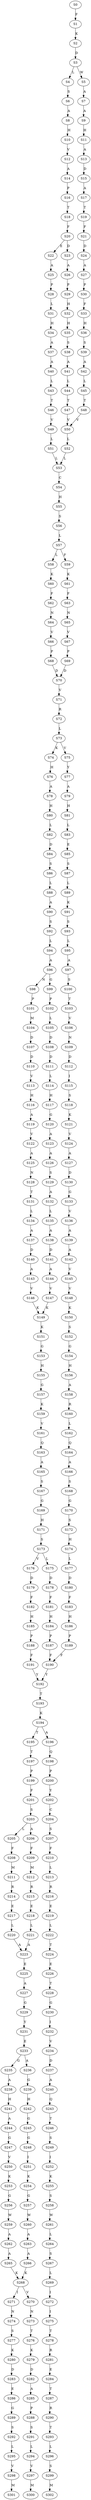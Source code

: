 strict digraph  {
	S0 -> S1 [ label = F ];
	S1 -> S2 [ label = K ];
	S2 -> S3 [ label = D ];
	S3 -> S4 [ label = L ];
	S3 -> S5 [ label = W ];
	S4 -> S6 [ label = S ];
	S5 -> S7 [ label = A ];
	S6 -> S8 [ label = A ];
	S7 -> S9 [ label = A ];
	S8 -> S10 [ label = H ];
	S9 -> S11 [ label = H ];
	S10 -> S12 [ label = V ];
	S11 -> S13 [ label = A ];
	S12 -> S14 [ label = A ];
	S13 -> S15 [ label = D ];
	S14 -> S16 [ label = P ];
	S15 -> S17 [ label = A ];
	S16 -> S18 [ label = T ];
	S17 -> S19 [ label = T ];
	S18 -> S20 [ label = F ];
	S19 -> S21 [ label = F ];
	S20 -> S22 [ label = E ];
	S20 -> S23 [ label = D ];
	S21 -> S24 [ label = D ];
	S22 -> S25 [ label = A ];
	S23 -> S26 [ label = A ];
	S24 -> S27 [ label = A ];
	S25 -> S28 [ label = P ];
	S26 -> S29 [ label = P ];
	S27 -> S30 [ label = P ];
	S28 -> S31 [ label = L ];
	S29 -> S32 [ label = H ];
	S30 -> S33 [ label = F ];
	S31 -> S34 [ label = H ];
	S32 -> S35 [ label = H ];
	S33 -> S36 [ label = H ];
	S34 -> S37 [ label = A ];
	S35 -> S38 [ label = S ];
	S36 -> S39 [ label = S ];
	S37 -> S40 [ label = A ];
	S38 -> S41 [ label = A ];
	S39 -> S42 [ label = A ];
	S40 -> S43 [ label = L ];
	S41 -> S44 [ label = L ];
	S42 -> S45 [ label = L ];
	S43 -> S46 [ label = T ];
	S44 -> S47 [ label = T ];
	S45 -> S48 [ label = T ];
	S46 -> S49 [ label = V ];
	S47 -> S50 [ label = V ];
	S48 -> S50 [ label = V ];
	S49 -> S51 [ label = L ];
	S50 -> S52 [ label = L ];
	S51 -> S53 [ label = L ];
	S52 -> S53 [ label = L ];
	S53 -> S54 [ label = C ];
	S54 -> S55 [ label = H ];
	S55 -> S56 [ label = S ];
	S56 -> S57 [ label = L ];
	S57 -> S58 [ label = L ];
	S57 -> S59 [ label = F ];
	S58 -> S60 [ label = K ];
	S59 -> S61 [ label = K ];
	S60 -> S62 [ label = F ];
	S61 -> S63 [ label = F ];
	S62 -> S64 [ label = N ];
	S63 -> S65 [ label = N ];
	S64 -> S66 [ label = V ];
	S65 -> S67 [ label = V ];
	S66 -> S68 [ label = P ];
	S67 -> S69 [ label = P ];
	S68 -> S70 [ label = D ];
	S69 -> S70 [ label = D ];
	S70 -> S71 [ label = V ];
	S71 -> S72 [ label = R ];
	S72 -> S73 [ label = L ];
	S73 -> S74 [ label = K ];
	S73 -> S75 [ label = V ];
	S74 -> S76 [ label = H ];
	S75 -> S77 [ label = Y ];
	S76 -> S78 [ label = A ];
	S77 -> S79 [ label = A ];
	S78 -> S80 [ label = H ];
	S79 -> S81 [ label = H ];
	S80 -> S82 [ label = L ];
	S81 -> S83 [ label = L ];
	S82 -> S84 [ label = D ];
	S83 -> S85 [ label = E ];
	S84 -> S86 [ label = S ];
	S85 -> S87 [ label = S ];
	S86 -> S88 [ label = L ];
	S87 -> S89 [ label = L ];
	S88 -> S90 [ label = A ];
	S89 -> S91 [ label = K ];
	S90 -> S92 [ label = S ];
	S91 -> S93 [ label = S ];
	S92 -> S94 [ label = L ];
	S93 -> S95 [ label = L ];
	S94 -> S96 [ label = A ];
	S95 -> S97 [ label = A ];
	S96 -> S98 [ label = N ];
	S96 -> S99 [ label = G ];
	S97 -> S100 [ label = S ];
	S98 -> S101 [ label = P ];
	S99 -> S102 [ label = P ];
	S100 -> S103 [ label = T ];
	S101 -> S104 [ label = M ];
	S102 -> S105 [ label = L ];
	S103 -> S106 [ label = V ];
	S104 -> S107 [ label = D ];
	S105 -> S108 [ label = D ];
	S106 -> S109 [ label = N ];
	S107 -> S110 [ label = D ];
	S108 -> S111 [ label = D ];
	S109 -> S112 [ label = D ];
	S110 -> S113 [ label = V ];
	S111 -> S114 [ label = L ];
	S112 -> S115 [ label = I ];
	S113 -> S116 [ label = H ];
	S114 -> S117 [ label = H ];
	S115 -> S118 [ label = S ];
	S116 -> S119 [ label = A ];
	S117 -> S120 [ label = G ];
	S118 -> S121 [ label = K ];
	S119 -> S122 [ label = V ];
	S120 -> S123 [ label = A ];
	S121 -> S124 [ label = V ];
	S122 -> S125 [ label = A ];
	S123 -> S126 [ label = A ];
	S124 -> S127 [ label = A ];
	S125 -> S128 [ label = N ];
	S126 -> S129 [ label = S ];
	S127 -> S130 [ label = D ];
	S128 -> S131 [ label = T ];
	S129 -> S132 [ label = A ];
	S130 -> S133 [ label = G ];
	S131 -> S134 [ label = L ];
	S132 -> S135 [ label = L ];
	S133 -> S136 [ label = V ];
	S134 -> S137 [ label = A ];
	S135 -> S138 [ label = A ];
	S136 -> S139 [ label = A ];
	S137 -> S140 [ label = D ];
	S138 -> S141 [ label = D ];
	S139 -> S142 [ label = A ];
	S140 -> S143 [ label = A ];
	S141 -> S144 [ label = A ];
	S142 -> S145 [ label = V ];
	S143 -> S146 [ label = V ];
	S144 -> S147 [ label = V ];
	S145 -> S148 [ label = V ];
	S146 -> S149 [ label = K ];
	S147 -> S149 [ label = K ];
	S148 -> S150 [ label = K ];
	S149 -> S151 [ label = K ];
	S150 -> S152 [ label = S ];
	S151 -> S153 [ label = G ];
	S152 -> S154 [ label = G ];
	S153 -> S155 [ label = H ];
	S154 -> S156 [ label = H ];
	S155 -> S157 [ label = G ];
	S156 -> S158 [ label = A ];
	S157 -> S159 [ label = K ];
	S158 -> S160 [ label = R ];
	S159 -> S161 [ label = V ];
	S160 -> S162 [ label = L ];
	S161 -> S163 [ label = Q ];
	S162 -> S164 [ label = Q ];
	S163 -> S165 [ label = A ];
	S164 -> S166 [ label = A ];
	S165 -> S167 [ label = S ];
	S166 -> S168 [ label = S ];
	S167 -> S169 [ label = G ];
	S168 -> S170 [ label = G ];
	S169 -> S171 [ label = H ];
	S170 -> S172 [ label = S ];
	S171 -> S173 [ label = S ];
	S172 -> S174 [ label = H ];
	S173 -> S175 [ label = L ];
	S173 -> S176 [ label = V ];
	S174 -> S177 [ label = L ];
	S175 -> S178 [ label = D ];
	S176 -> S179 [ label = D ];
	S177 -> S180 [ label = D ];
	S178 -> S181 [ label = F ];
	S179 -> S182 [ label = F ];
	S180 -> S183 [ label = F ];
	S181 -> S184 [ label = H ];
	S182 -> S185 [ label = H ];
	S183 -> S186 [ label = H ];
	S184 -> S187 [ label = P ];
	S185 -> S188 [ label = P ];
	S186 -> S189 [ label = P ];
	S187 -> S190 [ label = F ];
	S188 -> S191 [ label = F ];
	S189 -> S190 [ label = F ];
	S190 -> S192 [ label = Y ];
	S191 -> S192 [ label = Y ];
	S192 -> S193 [ label = T ];
	S193 -> S194 [ label = K ];
	S194 -> S195 [ label = T ];
	S194 -> S196 [ label = A ];
	S195 -> S197 [ label = T ];
	S196 -> S198 [ label = Q ];
	S197 -> S199 [ label = P ];
	S198 -> S200 [ label = P ];
	S199 -> S201 [ label = F ];
	S200 -> S202 [ label = Y ];
	S201 -> S203 [ label = S ];
	S202 -> S204 [ label = C ];
	S203 -> S205 [ label = L ];
	S203 -> S206 [ label = A ];
	S204 -> S207 [ label = S ];
	S205 -> S208 [ label = F ];
	S206 -> S209 [ label = F ];
	S207 -> S210 [ label = F ];
	S208 -> S211 [ label = M ];
	S209 -> S212 [ label = M ];
	S210 -> S213 [ label = L ];
	S211 -> S214 [ label = R ];
	S212 -> S215 [ label = R ];
	S213 -> S216 [ label = R ];
	S214 -> S217 [ label = E ];
	S215 -> S218 [ label = E ];
	S216 -> S219 [ label = E ];
	S217 -> S220 [ label = L ];
	S218 -> S221 [ label = L ];
	S219 -> S222 [ label = L ];
	S220 -> S223 [ label = A ];
	S221 -> S223 [ label = A ];
	S222 -> S224 [ label = T ];
	S223 -> S225 [ label = E ];
	S224 -> S226 [ label = E ];
	S225 -> S227 [ label = A ];
	S226 -> S228 [ label = T ];
	S227 -> S229 [ label = G ];
	S228 -> S230 [ label = G ];
	S229 -> S231 [ label = Y ];
	S230 -> S232 [ label = I ];
	S231 -> S233 [ label = E ];
	S232 -> S234 [ label = V ];
	S233 -> S235 [ label = G ];
	S233 -> S236 [ label = A ];
	S234 -> S237 [ label = D ];
	S235 -> S238 [ label = A ];
	S236 -> S239 [ label = G ];
	S237 -> S240 [ label = A ];
	S238 -> S241 [ label = H ];
	S239 -> S242 [ label = H ];
	S240 -> S243 [ label = Q ];
	S241 -> S244 [ label = A ];
	S242 -> S245 [ label = G ];
	S243 -> S246 [ label = T ];
	S244 -> S247 [ label = G ];
	S245 -> S248 [ label = G ];
	S246 -> S249 [ label = S ];
	S247 -> S250 [ label = V ];
	S248 -> S251 [ label = I ];
	S249 -> S252 [ label = I ];
	S250 -> S253 [ label = K ];
	S251 -> S254 [ label = K ];
	S252 -> S255 [ label = K ];
	S253 -> S256 [ label = G ];
	S254 -> S257 [ label = G ];
	S255 -> S258 [ label = S ];
	S256 -> S259 [ label = W ];
	S257 -> S260 [ label = W ];
	S258 -> S261 [ label = W ];
	S259 -> S262 [ label = A ];
	S260 -> S263 [ label = A ];
	S261 -> S264 [ label = L ];
	S262 -> S265 [ label = A ];
	S263 -> S266 [ label = A ];
	S264 -> S267 [ label = S ];
	S265 -> S268 [ label = K ];
	S266 -> S268 [ label = K ];
	S267 -> S269 [ label = L ];
	S268 -> S270 [ label = V ];
	S268 -> S271 [ label = I ];
	S269 -> S272 [ label = I ];
	S270 -> S273 [ label = N ];
	S271 -> S274 [ label = N ];
	S272 -> S275 [ label = I ];
	S273 -> S276 [ label = T ];
	S274 -> S277 [ label = S ];
	S275 -> S278 [ label = T ];
	S276 -> S279 [ label = K ];
	S277 -> S280 [ label = K ];
	S278 -> S281 [ label = R ];
	S279 -> S282 [ label = D ];
	S280 -> S283 [ label = D ];
	S281 -> S284 [ label = E ];
	S282 -> S285 [ label = A ];
	S283 -> S286 [ label = E ];
	S284 -> S287 [ label = T ];
	S285 -> S288 [ label = P ];
	S286 -> S289 [ label = G ];
	S287 -> S290 [ label = R ];
	S288 -> S291 [ label = S ];
	S289 -> S292 [ label = S ];
	S290 -> S293 [ label = T ];
	S291 -> S294 [ label = L ];
	S292 -> S295 [ label = L ];
	S293 -> S296 [ label = L ];
	S294 -> S297 [ label = V ];
	S295 -> S298 [ label = V ];
	S296 -> S299 [ label = S ];
	S297 -> S300 [ label = M ];
	S298 -> S301 [ label = M ];
	S299 -> S302 [ label = M ];
}

